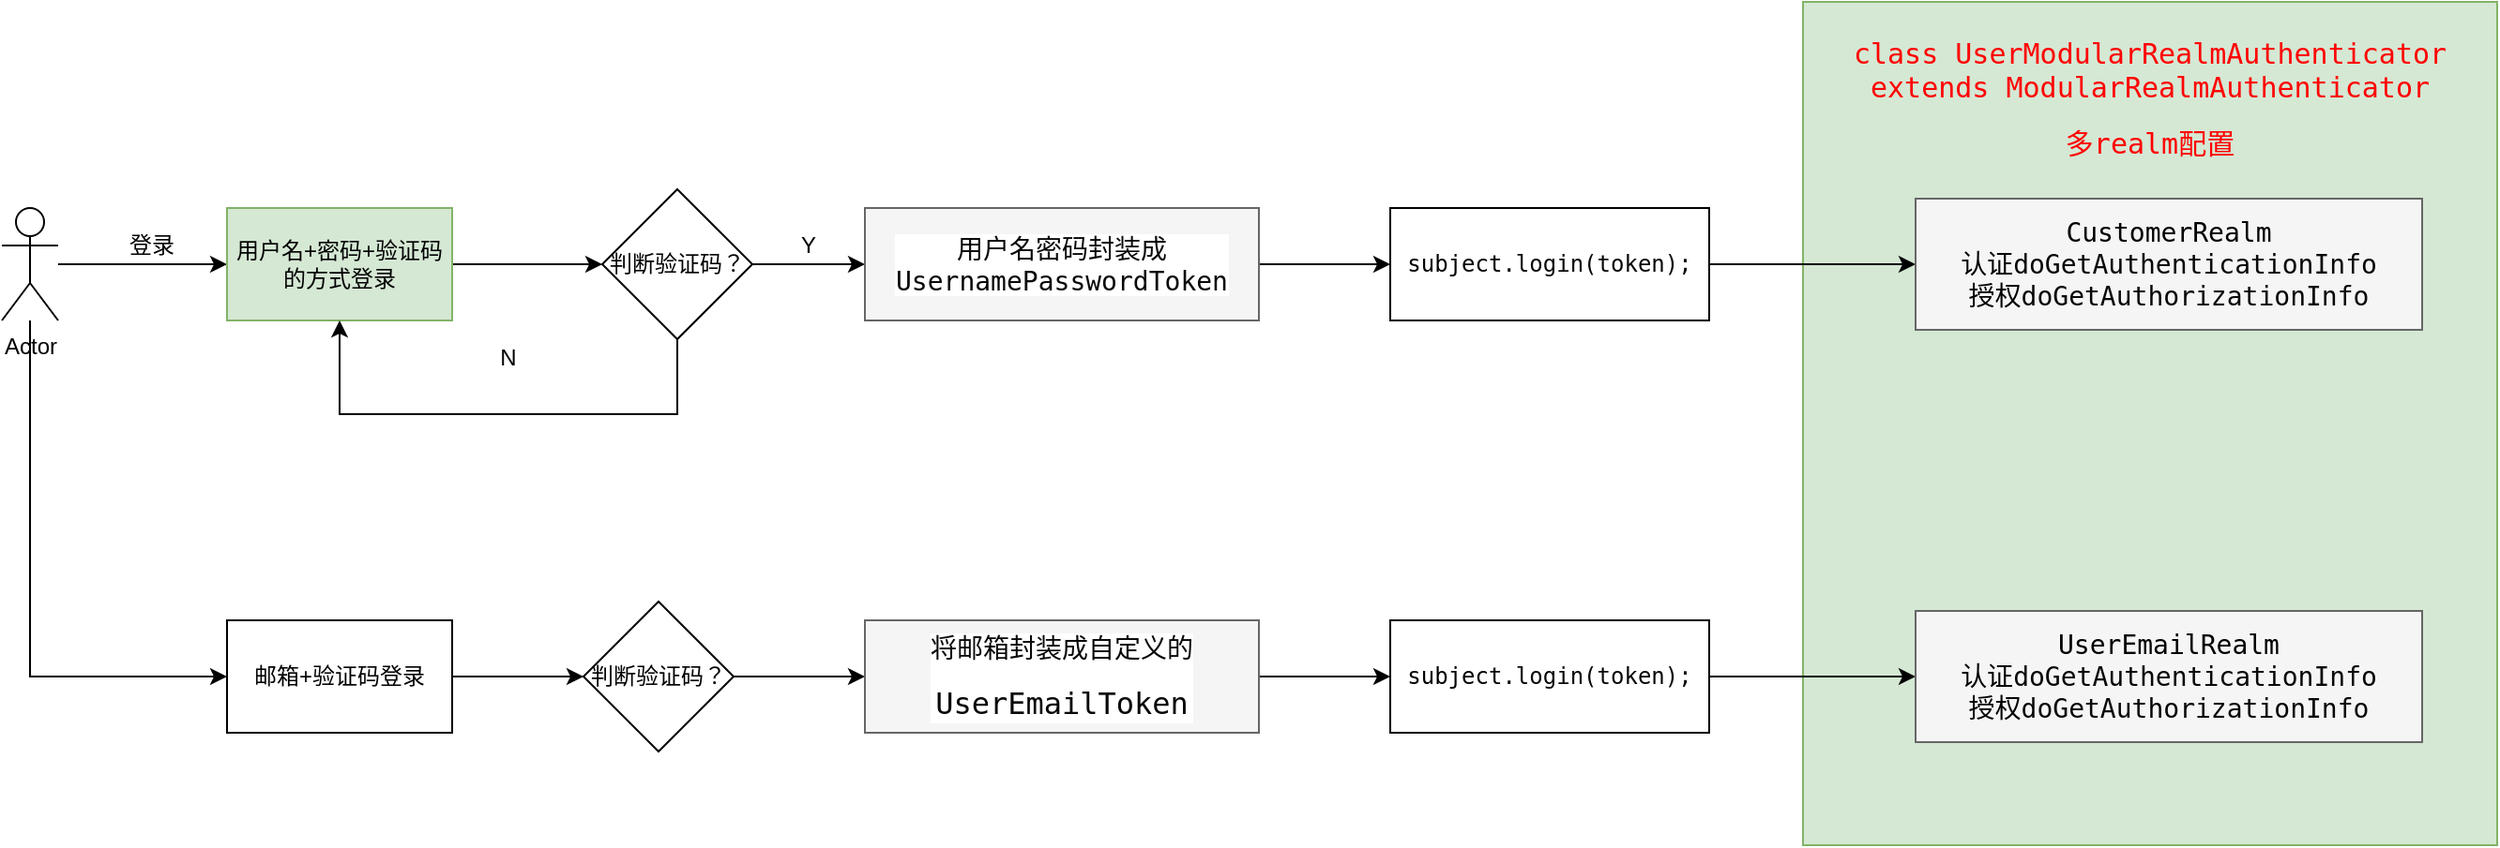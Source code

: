 <mxfile version="14.6.13" type="device"><diagram id="0phEmwizG-LarwU_g1RO" name="第 1 页"><mxGraphModel dx="1460" dy="2013" grid="1" gridSize="10" guides="1" tooltips="1" connect="1" arrows="1" fold="1" page="1" pageScale="1" pageWidth="827" pageHeight="1169" math="0" shadow="0"><root><mxCell id="0"/><mxCell id="1" parent="0"/><mxCell id="jq92JMulqde8xBlDlqyw-36" value="&lt;p&gt;&lt;font face=&quot;jetbrains mono, monospace&quot; style=&quot;font-size: 15px&quot; color=&quot;#ff0000&quot;&gt;class UserModularRealmAuthenticator extends ModularRealmAuthenticator&lt;/font&gt;&lt;/p&gt;&lt;p&gt;&lt;font face=&quot;jetbrains mono, monospace&quot; style=&quot;font-size: 15px&quot; color=&quot;#ff0000&quot;&gt;多realm配置&lt;/font&gt;&lt;/p&gt;" style="rounded=0;whiteSpace=wrap;html=1;fillColor=#d5e8d4;strokeColor=#82b366;verticalAlign=top;" vertex="1" parent="1"><mxGeometry x="1000" y="-10" width="370" height="450" as="geometry"/></mxCell><mxCell id="jq92JMulqde8xBlDlqyw-2" style="edgeStyle=orthogonalEdgeStyle;rounded=0;orthogonalLoop=1;jettySize=auto;html=1;" edge="1" parent="1" source="jq92JMulqde8xBlDlqyw-1"><mxGeometry relative="1" as="geometry"><mxPoint x="160" y="130" as="targetPoint"/></mxGeometry></mxCell><mxCell id="jq92JMulqde8xBlDlqyw-13" style="edgeStyle=orthogonalEdgeStyle;rounded=0;orthogonalLoop=1;jettySize=auto;html=1;" edge="1" parent="1" source="jq92JMulqde8xBlDlqyw-1" target="jq92JMulqde8xBlDlqyw-14"><mxGeometry relative="1" as="geometry"><mxPoint x="55" y="50" as="targetPoint"/><Array as="points"><mxPoint x="55" y="350"/></Array></mxGeometry></mxCell><mxCell id="jq92JMulqde8xBlDlqyw-1" value="Actor" style="shape=umlActor;verticalLabelPosition=bottom;verticalAlign=top;html=1;outlineConnect=0;" vertex="1" parent="1"><mxGeometry x="40" y="100" width="30" height="60" as="geometry"/></mxCell><mxCell id="jq92JMulqde8xBlDlqyw-3" value="登录" style="text;html=1;strokeColor=none;fillColor=none;align=center;verticalAlign=middle;whiteSpace=wrap;rounded=0;" vertex="1" parent="1"><mxGeometry x="100" y="110" width="40" height="20" as="geometry"/></mxCell><mxCell id="jq92JMulqde8xBlDlqyw-5" style="edgeStyle=orthogonalEdgeStyle;rounded=0;orthogonalLoop=1;jettySize=auto;html=1;entryX=0;entryY=0.5;entryDx=0;entryDy=0;" edge="1" parent="1" source="jq92JMulqde8xBlDlqyw-4" target="jq92JMulqde8xBlDlqyw-6"><mxGeometry relative="1" as="geometry"><mxPoint x="340" y="130" as="targetPoint"/></mxGeometry></mxCell><mxCell id="jq92JMulqde8xBlDlqyw-4" value="用户名+密码+验证码&lt;br&gt;的方式登录" style="rounded=0;whiteSpace=wrap;html=1;fillColor=#d5e8d4;strokeColor=#82b366;" vertex="1" parent="1"><mxGeometry x="160" y="100" width="120" height="60" as="geometry"/></mxCell><mxCell id="jq92JMulqde8xBlDlqyw-8" style="edgeStyle=orthogonalEdgeStyle;rounded=0;orthogonalLoop=1;jettySize=auto;html=1;" edge="1" parent="1" source="jq92JMulqde8xBlDlqyw-6" target="jq92JMulqde8xBlDlqyw-9"><mxGeometry relative="1" as="geometry"><mxPoint x="500" y="130" as="targetPoint"/></mxGeometry></mxCell><mxCell id="jq92JMulqde8xBlDlqyw-11" style="edgeStyle=orthogonalEdgeStyle;rounded=0;orthogonalLoop=1;jettySize=auto;html=1;exitX=0.5;exitY=1;exitDx=0;exitDy=0;entryX=0.5;entryY=1;entryDx=0;entryDy=0;" edge="1" parent="1" source="jq92JMulqde8xBlDlqyw-6" target="jq92JMulqde8xBlDlqyw-4"><mxGeometry relative="1" as="geometry"><Array as="points"><mxPoint x="400" y="210"/><mxPoint x="220" y="210"/></Array></mxGeometry></mxCell><mxCell id="jq92JMulqde8xBlDlqyw-6" value="判断验证码？" style="rhombus;whiteSpace=wrap;html=1;" vertex="1" parent="1"><mxGeometry x="360" y="90" width="80" height="80" as="geometry"/></mxCell><mxCell id="jq92JMulqde8xBlDlqyw-16" style="edgeStyle=orthogonalEdgeStyle;rounded=0;orthogonalLoop=1;jettySize=auto;html=1;" edge="1" parent="1" source="jq92JMulqde8xBlDlqyw-9" target="jq92JMulqde8xBlDlqyw-17"><mxGeometry relative="1" as="geometry"><mxPoint x="750" y="130" as="targetPoint"/></mxGeometry></mxCell><mxCell id="jq92JMulqde8xBlDlqyw-9" value="&lt;pre style=&quot;background-color: rgb(255 , 255 , 255) ; color: rgb(8 , 8 , 8) ; font-family: &amp;#34;jetbrains mono&amp;#34; , monospace&quot;&gt;&lt;pre style=&quot;font-family: &amp;#34;jetbrains mono&amp;#34; , monospace&quot;&gt;&lt;font style=&quot;font-size: 14px&quot;&gt;用户名密码封装成&lt;br&gt;UsernamePasswordToken&lt;/font&gt;&lt;/pre&gt;&lt;/pre&gt;" style="rounded=0;whiteSpace=wrap;html=1;fillColor=#f5f5f5;strokeColor=#666666;fontColor=#333333;" vertex="1" parent="1"><mxGeometry x="500" y="100" width="210" height="60" as="geometry"/></mxCell><mxCell id="jq92JMulqde8xBlDlqyw-10" value="Y" style="text;html=1;strokeColor=none;fillColor=none;align=center;verticalAlign=middle;whiteSpace=wrap;rounded=0;" vertex="1" parent="1"><mxGeometry x="450" y="110" width="40" height="20" as="geometry"/></mxCell><mxCell id="jq92JMulqde8xBlDlqyw-12" value="N" style="text;html=1;strokeColor=none;fillColor=none;align=center;verticalAlign=middle;whiteSpace=wrap;rounded=0;" vertex="1" parent="1"><mxGeometry x="290" y="170" width="40" height="20" as="geometry"/></mxCell><mxCell id="jq92JMulqde8xBlDlqyw-26" style="edgeStyle=orthogonalEdgeStyle;rounded=0;orthogonalLoop=1;jettySize=auto;html=1;entryX=0;entryY=0.5;entryDx=0;entryDy=0;" edge="1" parent="1" source="jq92JMulqde8xBlDlqyw-14" target="jq92JMulqde8xBlDlqyw-25"><mxGeometry relative="1" as="geometry"/></mxCell><mxCell id="jq92JMulqde8xBlDlqyw-14" value="邮箱+验证码登录" style="rounded=0;whiteSpace=wrap;html=1;" vertex="1" parent="1"><mxGeometry x="160" y="320" width="120" height="60" as="geometry"/></mxCell><mxCell id="jq92JMulqde8xBlDlqyw-35" style="edgeStyle=orthogonalEdgeStyle;rounded=0;orthogonalLoop=1;jettySize=auto;html=1;entryX=0;entryY=0.5;entryDx=0;entryDy=0;" edge="1" parent="1" source="jq92JMulqde8xBlDlqyw-17" target="jq92JMulqde8xBlDlqyw-33"><mxGeometry relative="1" as="geometry"/></mxCell><mxCell id="jq92JMulqde8xBlDlqyw-17" value="&lt;span style=&quot;font-family: &amp;#34;jetbrains mono&amp;#34; , monospace&quot;&gt;subject&lt;/span&gt;&lt;span style=&quot;color: rgb(8 , 8 , 8) ; font-family: &amp;#34;jetbrains mono&amp;#34; , monospace ; background-color: rgb(255 , 255 , 255)&quot;&gt;.login(token);&lt;/span&gt;" style="rounded=0;whiteSpace=wrap;html=1;" vertex="1" parent="1"><mxGeometry x="780" y="100" width="170" height="60" as="geometry"/></mxCell><mxCell id="jq92JMulqde8xBlDlqyw-28" style="edgeStyle=orthogonalEdgeStyle;rounded=0;orthogonalLoop=1;jettySize=auto;html=1;entryX=0;entryY=0.5;entryDx=0;entryDy=0;" edge="1" parent="1" source="jq92JMulqde8xBlDlqyw-25" target="jq92JMulqde8xBlDlqyw-27"><mxGeometry relative="1" as="geometry"/></mxCell><mxCell id="jq92JMulqde8xBlDlqyw-25" value="判断验证码？" style="rhombus;whiteSpace=wrap;html=1;" vertex="1" parent="1"><mxGeometry x="350" y="310" width="80" height="80" as="geometry"/></mxCell><mxCell id="jq92JMulqde8xBlDlqyw-30" style="edgeStyle=orthogonalEdgeStyle;rounded=0;orthogonalLoop=1;jettySize=auto;html=1;entryX=0;entryY=0.5;entryDx=0;entryDy=0;" edge="1" parent="1" source="jq92JMulqde8xBlDlqyw-27" target="jq92JMulqde8xBlDlqyw-29"><mxGeometry relative="1" as="geometry"/></mxCell><mxCell id="jq92JMulqde8xBlDlqyw-27" value="&lt;pre style=&quot;background-color: rgb(255 , 255 , 255) ; color: rgb(8 , 8 , 8) ; font-family: &amp;#34;jetbrains mono&amp;#34; , monospace&quot;&gt;&lt;pre style=&quot;font-family: &amp;#34;jetbrains mono&amp;#34; , monospace&quot;&gt;&lt;font style=&quot;font-size: 14px&quot;&gt;将邮箱封装成自定义的&lt;/font&gt;&lt;/pre&gt;&lt;pre style=&quot;font-family: &amp;#34;jetbrains mono&amp;#34; , monospace&quot;&gt;&lt;font size=&quot;3&quot;&gt;UserEmailToken&lt;/font&gt;&lt;/pre&gt;&lt;/pre&gt;" style="rounded=0;whiteSpace=wrap;html=1;fillColor=#f5f5f5;strokeColor=#666666;fontColor=#333333;" vertex="1" parent="1"><mxGeometry x="500" y="320" width="210" height="60" as="geometry"/></mxCell><mxCell id="jq92JMulqde8xBlDlqyw-31" style="edgeStyle=orthogonalEdgeStyle;rounded=0;orthogonalLoop=1;jettySize=auto;html=1;" edge="1" parent="1" source="jq92JMulqde8xBlDlqyw-29" target="jq92JMulqde8xBlDlqyw-32"><mxGeometry relative="1" as="geometry"><mxPoint x="1090" y="350" as="targetPoint"/></mxGeometry></mxCell><mxCell id="jq92JMulqde8xBlDlqyw-29" value="&lt;span style=&quot;font-family: &amp;#34;jetbrains mono&amp;#34; , monospace&quot;&gt;subject&lt;/span&gt;&lt;span style=&quot;color: rgb(8 , 8 , 8) ; font-family: &amp;#34;jetbrains mono&amp;#34; , monospace ; background-color: rgb(255 , 255 , 255)&quot;&gt;.login(token);&lt;/span&gt;" style="rounded=0;whiteSpace=wrap;html=1;" vertex="1" parent="1"><mxGeometry x="780" y="320" width="170" height="60" as="geometry"/></mxCell><mxCell id="jq92JMulqde8xBlDlqyw-32" value="&lt;pre style=&quot;color: rgb(8 , 8 , 8) ; font-family: &amp;#34;jetbrains mono&amp;#34; , monospace ; font-size: 14px&quot;&gt;&lt;span style=&quot;color: rgb(0 , 0 , 0)&quot;&gt;UserEmailRealm&lt;br&gt;&lt;/span&gt;&lt;span style=&quot;color: rgb(0 , 0 , 0)&quot;&gt;认证&lt;/span&gt;doGetAuthenticationInfo&lt;br&gt;&lt;span style=&quot;color: rgb(0 , 0 , 0)&quot;&gt;授权&lt;/span&gt;doGetAuthorizationInfo&lt;/pre&gt;" style="rounded=0;whiteSpace=wrap;html=1;fillColor=#f5f5f5;strokeColor=#666666;fontColor=#333333;" vertex="1" parent="1"><mxGeometry x="1060" y="315" width="270" height="70" as="geometry"/></mxCell><mxCell id="jq92JMulqde8xBlDlqyw-33" value="&lt;pre&gt;&lt;font color=&quot;#000000&quot; face=&quot;jetbrains mono, monospace&quot;&gt;&lt;span style=&quot;font-size: 14px&quot;&gt;CustomerRealm&lt;br&gt;&lt;/span&gt;&lt;/font&gt;&lt;span style=&quot;color: rgb(0 , 0 , 0) ; font-family: &amp;#34;jetbrains mono&amp;#34; , monospace ; font-size: 14px&quot;&gt;认证&lt;/span&gt;&lt;font color=&quot;#080808&quot; face=&quot;jetbrains mono, monospace&quot;&gt;&lt;span style=&quot;font-size: 14px&quot;&gt;doGetAuthenticationInfo&lt;br&gt;&lt;/span&gt;&lt;/font&gt;&lt;span style=&quot;color: rgb(0 , 0 , 0) ; font-family: &amp;#34;jetbrains mono&amp;#34; , monospace ; font-size: 14px&quot;&gt;授权&lt;/span&gt;&lt;font color=&quot;#080808&quot; face=&quot;jetbrains mono, monospace&quot;&gt;&lt;span style=&quot;font-size: 14px&quot;&gt;doGetAuthorizationInfo&lt;/span&gt;&lt;/font&gt;&lt;/pre&gt;" style="rounded=0;whiteSpace=wrap;html=1;fillColor=#f5f5f5;strokeColor=#666666;fontColor=#333333;" vertex="1" parent="1"><mxGeometry x="1060" y="95" width="270" height="70" as="geometry"/></mxCell></root></mxGraphModel></diagram></mxfile>